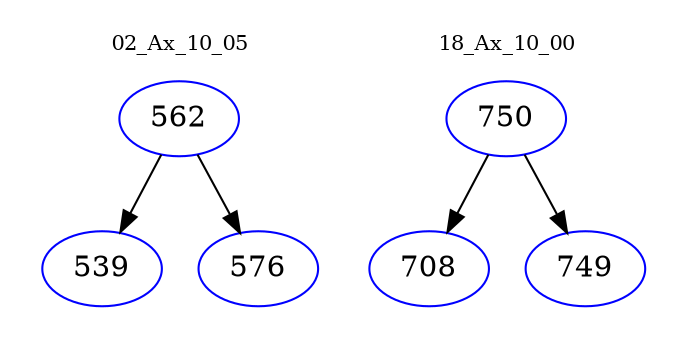 digraph{
subgraph cluster_0 {
color = white
label = "02_Ax_10_05";
fontsize=10;
T0_562 [label="562", color="blue"]
T0_562 -> T0_539 [color="black"]
T0_539 [label="539", color="blue"]
T0_562 -> T0_576 [color="black"]
T0_576 [label="576", color="blue"]
}
subgraph cluster_1 {
color = white
label = "18_Ax_10_00";
fontsize=10;
T1_750 [label="750", color="blue"]
T1_750 -> T1_708 [color="black"]
T1_708 [label="708", color="blue"]
T1_750 -> T1_749 [color="black"]
T1_749 [label="749", color="blue"]
}
}

